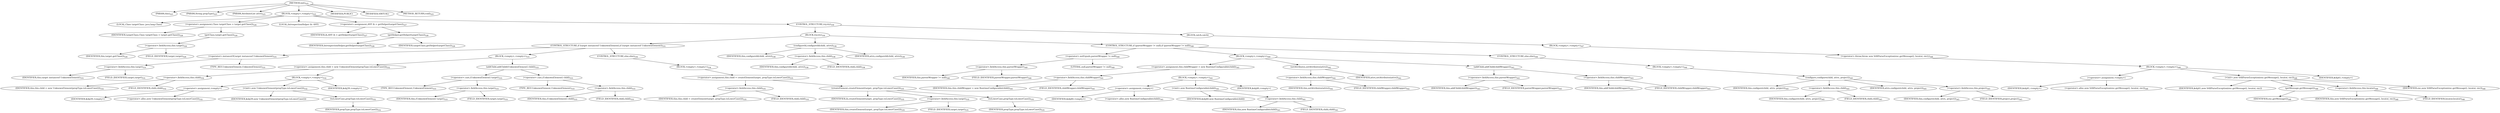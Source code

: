 digraph "init" {  
"1660" [label = <(METHOD,init)<SUB>525</SUB>> ]
"96" [label = <(PARAM,this)<SUB>525</SUB>> ]
"1661" [label = <(PARAM,String propType)<SUB>525</SUB>> ]
"1662" [label = <(PARAM,AttributeList attrs)<SUB>525</SUB>> ]
"1663" [label = <(BLOCK,&lt;empty&gt;,&lt;empty&gt;)<SUB>525</SUB>> ]
"1664" [label = <(LOCAL,Class targetClass: java.lang.Class)> ]
"1665" [label = <(&lt;operator&gt;.assignment,Class targetClass = target.getClass())<SUB>526</SUB>> ]
"1666" [label = <(IDENTIFIER,targetClass,Class targetClass = target.getClass())<SUB>526</SUB>> ]
"1667" [label = <(getClass,target.getClass())<SUB>526</SUB>> ]
"1668" [label = <(&lt;operator&gt;.fieldAccess,this.target)<SUB>526</SUB>> ]
"1669" [label = <(IDENTIFIER,this,target.getClass())<SUB>526</SUB>> ]
"1670" [label = <(FIELD_IDENTIFIER,target,target)<SUB>526</SUB>> ]
"1671" [label = <(LOCAL,IntrospectionHelper ih: ANY)> ]
"1672" [label = <(&lt;operator&gt;.assignment,ANY ih = getHelper(targetClass))<SUB>527</SUB>> ]
"1673" [label = <(IDENTIFIER,ih,ANY ih = getHelper(targetClass))<SUB>527</SUB>> ]
"1674" [label = <(getHelper,getHelper(targetClass))<SUB>528</SUB>> ]
"1675" [label = <(IDENTIFIER,IntrospectionHelper,getHelper(targetClass))<SUB>528</SUB>> ]
"1676" [label = <(IDENTIFIER,targetClass,getHelper(targetClass))<SUB>528</SUB>> ]
"1677" [label = <(CONTROL_STRUCTURE,try,try)<SUB>530</SUB>> ]
"1678" [label = <(BLOCK,try,try)<SUB>530</SUB>> ]
"1679" [label = <(CONTROL_STRUCTURE,if (target instanceof UnknownElement),if (target instanceof UnknownElement))<SUB>531</SUB>> ]
"1680" [label = <(&lt;operator&gt;.instanceOf,target instanceof UnknownElement)<SUB>531</SUB>> ]
"1681" [label = <(&lt;operator&gt;.fieldAccess,this.target)<SUB>531</SUB>> ]
"1682" [label = <(IDENTIFIER,this,target instanceof UnknownElement)<SUB>531</SUB>> ]
"1683" [label = <(FIELD_IDENTIFIER,target,target)<SUB>531</SUB>> ]
"1684" [label = <(TYPE_REF,UnknownElement,UnknownElement)<SUB>531</SUB>> ]
"1685" [label = <(BLOCK,&lt;empty&gt;,&lt;empty&gt;)<SUB>531</SUB>> ]
"1686" [label = <(&lt;operator&gt;.assignment,this.child = new UnknownElement(propType.toLowerCase()))<SUB>532</SUB>> ]
"1687" [label = <(&lt;operator&gt;.fieldAccess,this.child)<SUB>532</SUB>> ]
"1688" [label = <(IDENTIFIER,this,this.child = new UnknownElement(propType.toLowerCase()))<SUB>532</SUB>> ]
"1689" [label = <(FIELD_IDENTIFIER,child,child)<SUB>532</SUB>> ]
"1690" [label = <(BLOCK,&lt;empty&gt;,&lt;empty&gt;)<SUB>532</SUB>> ]
"1691" [label = <(&lt;operator&gt;.assignment,&lt;empty&gt;)> ]
"1692" [label = <(IDENTIFIER,$obj39,&lt;empty&gt;)> ]
"1693" [label = <(&lt;operator&gt;.alloc,new UnknownElement(propType.toLowerCase()))<SUB>532</SUB>> ]
"1694" [label = <(&lt;init&gt;,new UnknownElement(propType.toLowerCase()))<SUB>532</SUB>> ]
"1695" [label = <(IDENTIFIER,$obj39,new UnknownElement(propType.toLowerCase()))> ]
"1696" [label = <(toLowerCase,propType.toLowerCase())<SUB>532</SUB>> ]
"1697" [label = <(IDENTIFIER,propType,propType.toLowerCase())<SUB>532</SUB>> ]
"1698" [label = <(IDENTIFIER,$obj39,&lt;empty&gt;)> ]
"1699" [label = <(addChild,addChild((UnknownElement) child))<SUB>533</SUB>> ]
"1700" [label = <(&lt;operator&gt;.cast,(UnknownElement) target)<SUB>533</SUB>> ]
"1701" [label = <(TYPE_REF,UnknownElement,UnknownElement)<SUB>533</SUB>> ]
"1702" [label = <(&lt;operator&gt;.fieldAccess,this.target)<SUB>533</SUB>> ]
"1703" [label = <(IDENTIFIER,this,(UnknownElement) target)<SUB>533</SUB>> ]
"1704" [label = <(FIELD_IDENTIFIER,target,target)<SUB>533</SUB>> ]
"1705" [label = <(&lt;operator&gt;.cast,(UnknownElement) child)<SUB>533</SUB>> ]
"1706" [label = <(TYPE_REF,UnknownElement,UnknownElement)<SUB>533</SUB>> ]
"1707" [label = <(&lt;operator&gt;.fieldAccess,this.child)<SUB>533</SUB>> ]
"1708" [label = <(IDENTIFIER,this,(UnknownElement) child)<SUB>533</SUB>> ]
"1709" [label = <(FIELD_IDENTIFIER,child,child)<SUB>533</SUB>> ]
"1710" [label = <(CONTROL_STRUCTURE,else,else)<SUB>534</SUB>> ]
"1711" [label = <(BLOCK,&lt;empty&gt;,&lt;empty&gt;)<SUB>534</SUB>> ]
"1712" [label = <(&lt;operator&gt;.assignment,this.child = createElement(target, propType.toLowerCase()))<SUB>535</SUB>> ]
"1713" [label = <(&lt;operator&gt;.fieldAccess,this.child)<SUB>535</SUB>> ]
"1714" [label = <(IDENTIFIER,this,this.child = createElement(target, propType.toLowerCase()))<SUB>535</SUB>> ]
"1715" [label = <(FIELD_IDENTIFIER,child,child)<SUB>535</SUB>> ]
"1716" [label = <(createElement,createElement(target, propType.toLowerCase()))<SUB>535</SUB>> ]
"1717" [label = <(IDENTIFIER,ih,createElement(target, propType.toLowerCase()))<SUB>535</SUB>> ]
"1718" [label = <(&lt;operator&gt;.fieldAccess,this.target)<SUB>535</SUB>> ]
"1719" [label = <(IDENTIFIER,this,createElement(target, propType.toLowerCase()))<SUB>535</SUB>> ]
"1720" [label = <(FIELD_IDENTIFIER,target,target)<SUB>535</SUB>> ]
"1721" [label = <(toLowerCase,propType.toLowerCase())<SUB>535</SUB>> ]
"1722" [label = <(IDENTIFIER,propType,propType.toLowerCase())<SUB>535</SUB>> ]
"1723" [label = <(configureId,configureId(child, attrs))<SUB>538</SUB>> ]
"95" [label = <(IDENTIFIER,this,configureId(child, attrs))<SUB>538</SUB>> ]
"1724" [label = <(&lt;operator&gt;.fieldAccess,this.child)<SUB>538</SUB>> ]
"1725" [label = <(IDENTIFIER,this,configureId(child, attrs))<SUB>538</SUB>> ]
"1726" [label = <(FIELD_IDENTIFIER,child,child)<SUB>538</SUB>> ]
"1727" [label = <(IDENTIFIER,attrs,configureId(child, attrs))<SUB>538</SUB>> ]
"1728" [label = <(CONTROL_STRUCTURE,if (parentWrapper != null),if (parentWrapper != null))<SUB>540</SUB>> ]
"1729" [label = <(&lt;operator&gt;.notEquals,parentWrapper != null)<SUB>540</SUB>> ]
"1730" [label = <(&lt;operator&gt;.fieldAccess,this.parentWrapper)<SUB>540</SUB>> ]
"1731" [label = <(IDENTIFIER,this,parentWrapper != null)<SUB>540</SUB>> ]
"1732" [label = <(FIELD_IDENTIFIER,parentWrapper,parentWrapper)<SUB>540</SUB>> ]
"1733" [label = <(LITERAL,null,parentWrapper != null)<SUB>540</SUB>> ]
"1734" [label = <(BLOCK,&lt;empty&gt;,&lt;empty&gt;)<SUB>540</SUB>> ]
"1735" [label = <(&lt;operator&gt;.assignment,this.childWrapper = new RuntimeConfigurable(child))<SUB>541</SUB>> ]
"1736" [label = <(&lt;operator&gt;.fieldAccess,this.childWrapper)<SUB>541</SUB>> ]
"1737" [label = <(IDENTIFIER,this,this.childWrapper = new RuntimeConfigurable(child))<SUB>541</SUB>> ]
"1738" [label = <(FIELD_IDENTIFIER,childWrapper,childWrapper)<SUB>541</SUB>> ]
"1739" [label = <(BLOCK,&lt;empty&gt;,&lt;empty&gt;)<SUB>541</SUB>> ]
"1740" [label = <(&lt;operator&gt;.assignment,&lt;empty&gt;)> ]
"1741" [label = <(IDENTIFIER,$obj40,&lt;empty&gt;)> ]
"1742" [label = <(&lt;operator&gt;.alloc,new RuntimeConfigurable(child))<SUB>541</SUB>> ]
"1743" [label = <(&lt;init&gt;,new RuntimeConfigurable(child))<SUB>541</SUB>> ]
"1744" [label = <(IDENTIFIER,$obj40,new RuntimeConfigurable(child))> ]
"1745" [label = <(&lt;operator&gt;.fieldAccess,this.child)<SUB>541</SUB>> ]
"1746" [label = <(IDENTIFIER,this,new RuntimeConfigurable(child))<SUB>541</SUB>> ]
"1747" [label = <(FIELD_IDENTIFIER,child,child)<SUB>541</SUB>> ]
"1748" [label = <(IDENTIFIER,$obj40,&lt;empty&gt;)> ]
"1749" [label = <(setAttributes,setAttributes(attrs))<SUB>542</SUB>> ]
"1750" [label = <(&lt;operator&gt;.fieldAccess,this.childWrapper)<SUB>542</SUB>> ]
"1751" [label = <(IDENTIFIER,this,setAttributes(attrs))<SUB>542</SUB>> ]
"1752" [label = <(FIELD_IDENTIFIER,childWrapper,childWrapper)<SUB>542</SUB>> ]
"1753" [label = <(IDENTIFIER,attrs,setAttributes(attrs))<SUB>542</SUB>> ]
"1754" [label = <(addChild,addChild(childWrapper))<SUB>543</SUB>> ]
"1755" [label = <(&lt;operator&gt;.fieldAccess,this.parentWrapper)<SUB>543</SUB>> ]
"1756" [label = <(IDENTIFIER,this,addChild(childWrapper))<SUB>543</SUB>> ]
"1757" [label = <(FIELD_IDENTIFIER,parentWrapper,parentWrapper)<SUB>543</SUB>> ]
"1758" [label = <(&lt;operator&gt;.fieldAccess,this.childWrapper)<SUB>543</SUB>> ]
"1759" [label = <(IDENTIFIER,this,addChild(childWrapper))<SUB>543</SUB>> ]
"1760" [label = <(FIELD_IDENTIFIER,childWrapper,childWrapper)<SUB>543</SUB>> ]
"1761" [label = <(CONTROL_STRUCTURE,else,else)<SUB>544</SUB>> ]
"1762" [label = <(BLOCK,&lt;empty&gt;,&lt;empty&gt;)<SUB>544</SUB>> ]
"1763" [label = <(configure,configure(child, attrs, project))<SUB>545</SUB>> ]
"97" [label = <(IDENTIFIER,this,configure(child, attrs, project))<SUB>545</SUB>> ]
"1764" [label = <(&lt;operator&gt;.fieldAccess,this.child)<SUB>545</SUB>> ]
"1765" [label = <(IDENTIFIER,this,configure(child, attrs, project))<SUB>545</SUB>> ]
"1766" [label = <(FIELD_IDENTIFIER,child,child)<SUB>545</SUB>> ]
"1767" [label = <(IDENTIFIER,attrs,configure(child, attrs, project))<SUB>545</SUB>> ]
"1768" [label = <(&lt;operator&gt;.fieldAccess,this.project)<SUB>545</SUB>> ]
"1769" [label = <(IDENTIFIER,this,configure(child, attrs, project))<SUB>545</SUB>> ]
"1770" [label = <(FIELD_IDENTIFIER,project,project)<SUB>545</SUB>> ]
"1771" [label = <(BLOCK,catch,catch)> ]
"1772" [label = <(BLOCK,&lt;empty&gt;,&lt;empty&gt;)<SUB>547</SUB>> ]
"1773" [label = <(&lt;operator&gt;.throw,throw new SAXParseException(exc.getMessage(), locator, exc);)<SUB>548</SUB>> ]
"1774" [label = <(BLOCK,&lt;empty&gt;,&lt;empty&gt;)<SUB>548</SUB>> ]
"1775" [label = <(&lt;operator&gt;.assignment,&lt;empty&gt;)> ]
"1776" [label = <(IDENTIFIER,$obj41,&lt;empty&gt;)> ]
"1777" [label = <(&lt;operator&gt;.alloc,new SAXParseException(exc.getMessage(), locator, exc))<SUB>548</SUB>> ]
"1778" [label = <(&lt;init&gt;,new SAXParseException(exc.getMessage(), locator, exc))<SUB>548</SUB>> ]
"1779" [label = <(IDENTIFIER,$obj41,new SAXParseException(exc.getMessage(), locator, exc))> ]
"1780" [label = <(getMessage,getMessage())<SUB>548</SUB>> ]
"1781" [label = <(IDENTIFIER,exc,getMessage())<SUB>548</SUB>> ]
"1782" [label = <(&lt;operator&gt;.fieldAccess,this.locator)<SUB>548</SUB>> ]
"1783" [label = <(IDENTIFIER,this,new SAXParseException(exc.getMessage(), locator, exc))<SUB>548</SUB>> ]
"1784" [label = <(FIELD_IDENTIFIER,locator,locator)<SUB>548</SUB>> ]
"1785" [label = <(IDENTIFIER,exc,new SAXParseException(exc.getMessage(), locator, exc))<SUB>548</SUB>> ]
"1786" [label = <(IDENTIFIER,$obj41,&lt;empty&gt;)> ]
"1787" [label = <(MODIFIER,PUBLIC)> ]
"1788" [label = <(MODIFIER,VIRTUAL)> ]
"1789" [label = <(METHOD_RETURN,void)<SUB>525</SUB>> ]
  "1660" -> "96" 
  "1660" -> "1661" 
  "1660" -> "1662" 
  "1660" -> "1663" 
  "1660" -> "1787" 
  "1660" -> "1788" 
  "1660" -> "1789" 
  "1663" -> "1664" 
  "1663" -> "1665" 
  "1663" -> "1671" 
  "1663" -> "1672" 
  "1663" -> "1677" 
  "1665" -> "1666" 
  "1665" -> "1667" 
  "1667" -> "1668" 
  "1668" -> "1669" 
  "1668" -> "1670" 
  "1672" -> "1673" 
  "1672" -> "1674" 
  "1674" -> "1675" 
  "1674" -> "1676" 
  "1677" -> "1678" 
  "1677" -> "1771" 
  "1678" -> "1679" 
  "1678" -> "1723" 
  "1678" -> "1728" 
  "1679" -> "1680" 
  "1679" -> "1685" 
  "1679" -> "1710" 
  "1680" -> "1681" 
  "1680" -> "1684" 
  "1681" -> "1682" 
  "1681" -> "1683" 
  "1685" -> "1686" 
  "1685" -> "1699" 
  "1686" -> "1687" 
  "1686" -> "1690" 
  "1687" -> "1688" 
  "1687" -> "1689" 
  "1690" -> "1691" 
  "1690" -> "1694" 
  "1690" -> "1698" 
  "1691" -> "1692" 
  "1691" -> "1693" 
  "1694" -> "1695" 
  "1694" -> "1696" 
  "1696" -> "1697" 
  "1699" -> "1700" 
  "1699" -> "1705" 
  "1700" -> "1701" 
  "1700" -> "1702" 
  "1702" -> "1703" 
  "1702" -> "1704" 
  "1705" -> "1706" 
  "1705" -> "1707" 
  "1707" -> "1708" 
  "1707" -> "1709" 
  "1710" -> "1711" 
  "1711" -> "1712" 
  "1712" -> "1713" 
  "1712" -> "1716" 
  "1713" -> "1714" 
  "1713" -> "1715" 
  "1716" -> "1717" 
  "1716" -> "1718" 
  "1716" -> "1721" 
  "1718" -> "1719" 
  "1718" -> "1720" 
  "1721" -> "1722" 
  "1723" -> "95" 
  "1723" -> "1724" 
  "1723" -> "1727" 
  "1724" -> "1725" 
  "1724" -> "1726" 
  "1728" -> "1729" 
  "1728" -> "1734" 
  "1728" -> "1761" 
  "1729" -> "1730" 
  "1729" -> "1733" 
  "1730" -> "1731" 
  "1730" -> "1732" 
  "1734" -> "1735" 
  "1734" -> "1749" 
  "1734" -> "1754" 
  "1735" -> "1736" 
  "1735" -> "1739" 
  "1736" -> "1737" 
  "1736" -> "1738" 
  "1739" -> "1740" 
  "1739" -> "1743" 
  "1739" -> "1748" 
  "1740" -> "1741" 
  "1740" -> "1742" 
  "1743" -> "1744" 
  "1743" -> "1745" 
  "1745" -> "1746" 
  "1745" -> "1747" 
  "1749" -> "1750" 
  "1749" -> "1753" 
  "1750" -> "1751" 
  "1750" -> "1752" 
  "1754" -> "1755" 
  "1754" -> "1758" 
  "1755" -> "1756" 
  "1755" -> "1757" 
  "1758" -> "1759" 
  "1758" -> "1760" 
  "1761" -> "1762" 
  "1762" -> "1763" 
  "1763" -> "97" 
  "1763" -> "1764" 
  "1763" -> "1767" 
  "1763" -> "1768" 
  "1764" -> "1765" 
  "1764" -> "1766" 
  "1768" -> "1769" 
  "1768" -> "1770" 
  "1771" -> "1772" 
  "1772" -> "1773" 
  "1773" -> "1774" 
  "1774" -> "1775" 
  "1774" -> "1778" 
  "1774" -> "1786" 
  "1775" -> "1776" 
  "1775" -> "1777" 
  "1778" -> "1779" 
  "1778" -> "1780" 
  "1778" -> "1782" 
  "1778" -> "1785" 
  "1780" -> "1781" 
  "1782" -> "1783" 
  "1782" -> "1784" 
}
